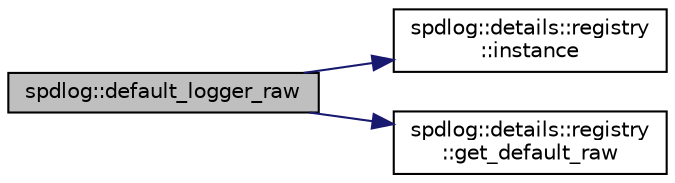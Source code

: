 digraph "spdlog::default_logger_raw"
{
  edge [fontname="Helvetica",fontsize="10",labelfontname="Helvetica",labelfontsize="10"];
  node [fontname="Helvetica",fontsize="10",shape=record];
  rankdir="LR";
  Node1 [label="spdlog::default_logger_raw",height=0.2,width=0.4,color="black", fillcolor="grey75", style="filled" fontcolor="black"];
  Node1 -> Node2 [color="midnightblue",fontsize="10",style="solid",fontname="Helvetica"];
  Node2 [label="spdlog::details::registry\l::instance",height=0.2,width=0.4,color="black", fillcolor="white", style="filled",URL="$classspdlog_1_1details_1_1registry.html#a58a1bbb352f751f6b729bc57bfadd6be"];
  Node1 -> Node3 [color="midnightblue",fontsize="10",style="solid",fontname="Helvetica"];
  Node3 [label="spdlog::details::registry\l::get_default_raw",height=0.2,width=0.4,color="black", fillcolor="white", style="filled",URL="$classspdlog_1_1details_1_1registry.html#a1fd3bc96c2a7be1af1841f5980cd5f4c"];
}
